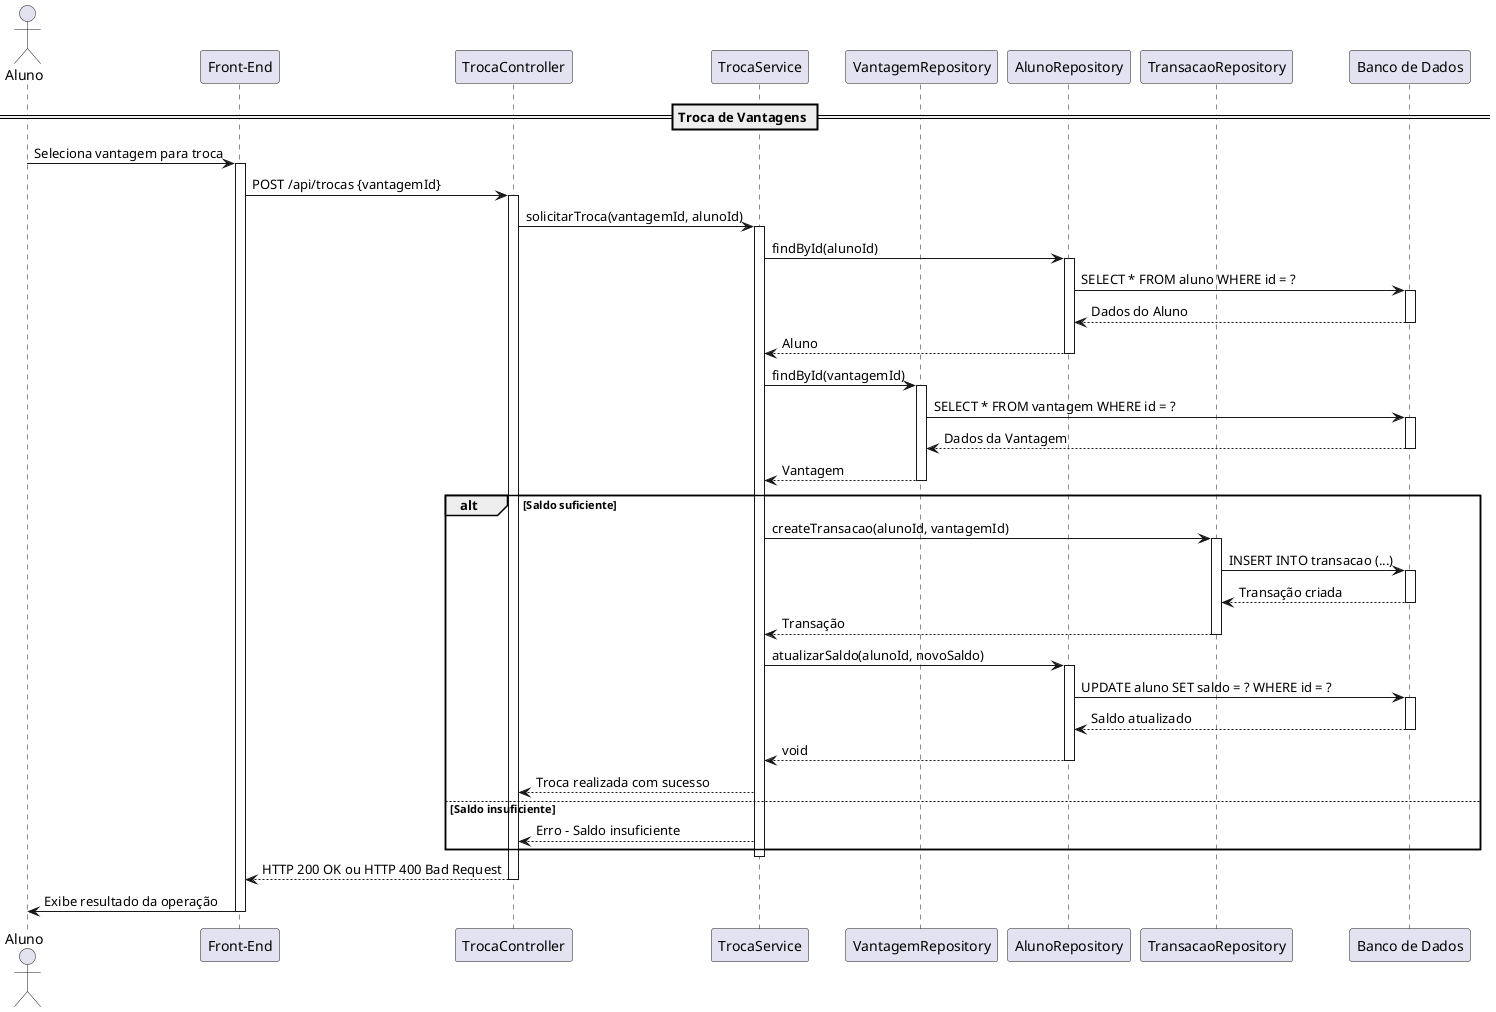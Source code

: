 @startuml
actor Aluno as A
participant "Front-End" as FE
participant "TrocaController" as TC
participant "TrocaService" as TS
participant "VantagemRepository" as VR
participant "AlunoRepository" as AR
participant "TransacaoRepository" as TR
participant "Banco de Dados" as DB

== Troca de Vantagens ==

A -> FE: Seleciona vantagem para troca
activate FE

FE -> TC: POST /api/trocas {vantagemId}
activate TC

TC -> TS: solicitarTroca(vantagemId, alunoId)
activate TS

TS -> AR: findById(alunoId)
activate AR
AR -> DB: SELECT * FROM aluno WHERE id = ?
activate DB
DB --> AR: Dados do Aluno
deactivate DB
AR --> TS: Aluno
deactivate AR

TS -> VR: findById(vantagemId)
activate VR
VR -> DB: SELECT * FROM vantagem WHERE id = ?
activate DB
DB --> VR: Dados da Vantagem
deactivate DB
VR --> TS: Vantagem
deactivate VR

alt Saldo suficiente
    TS -> TR: createTransacao(alunoId, vantagemId)
    activate TR
    TR -> DB: INSERT INTO transacao (...)
    activate DB
    DB --> TR: Transação criada
    deactivate DB
    TR --> TS: Transação
    deactivate TR
    
    TS -> AR: atualizarSaldo(alunoId, novoSaldo)
    activate AR
    AR -> DB: UPDATE aluno SET saldo = ? WHERE id = ?
    activate DB
    DB --> AR: Saldo atualizado
    deactivate DB
    AR --> TS: void
    deactivate AR
    
    TS --> TC: Troca realizada com sucesso
else Saldo insuficiente
    TS --> TC: Erro - Saldo insuficiente
end
deactivate TS

TC --> FE: HTTP 200 OK ou HTTP 400 Bad Request
deactivate TC

FE -> A: Exibe resultado da operação
deactivate FE
@enduml